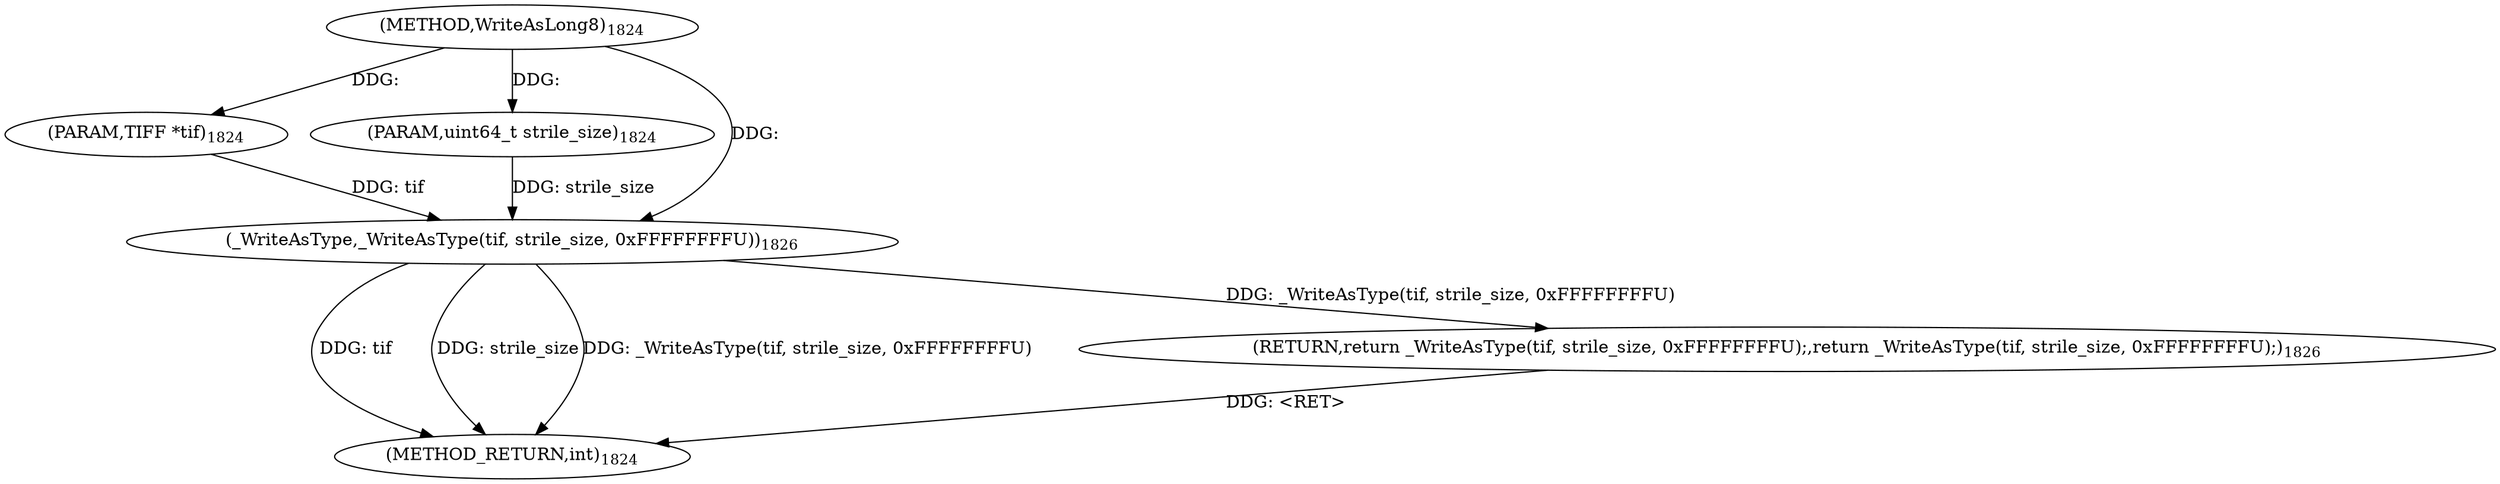 digraph "WriteAsLong8" {  
"68845" [label = <(METHOD,WriteAsLong8)<SUB>1824</SUB>> ]
"68854" [label = <(METHOD_RETURN,int)<SUB>1824</SUB>> ]
"68846" [label = <(PARAM,TIFF *tif)<SUB>1824</SUB>> ]
"68847" [label = <(PARAM,uint64_t strile_size)<SUB>1824</SUB>> ]
"68849" [label = <(RETURN,return _WriteAsType(tif, strile_size, 0xFFFFFFFFU);,return _WriteAsType(tif, strile_size, 0xFFFFFFFFU);)<SUB>1826</SUB>> ]
"68850" [label = <(_WriteAsType,_WriteAsType(tif, strile_size, 0xFFFFFFFFU))<SUB>1826</SUB>> ]
  "68849" -> "68854"  [ label = "DDG: &lt;RET&gt;"] 
  "68850" -> "68854"  [ label = "DDG: tif"] 
  "68850" -> "68854"  [ label = "DDG: strile_size"] 
  "68850" -> "68854"  [ label = "DDG: _WriteAsType(tif, strile_size, 0xFFFFFFFFU)"] 
  "68845" -> "68846"  [ label = "DDG: "] 
  "68845" -> "68847"  [ label = "DDG: "] 
  "68850" -> "68849"  [ label = "DDG: _WriteAsType(tif, strile_size, 0xFFFFFFFFU)"] 
  "68846" -> "68850"  [ label = "DDG: tif"] 
  "68845" -> "68850"  [ label = "DDG: "] 
  "68847" -> "68850"  [ label = "DDG: strile_size"] 
}
